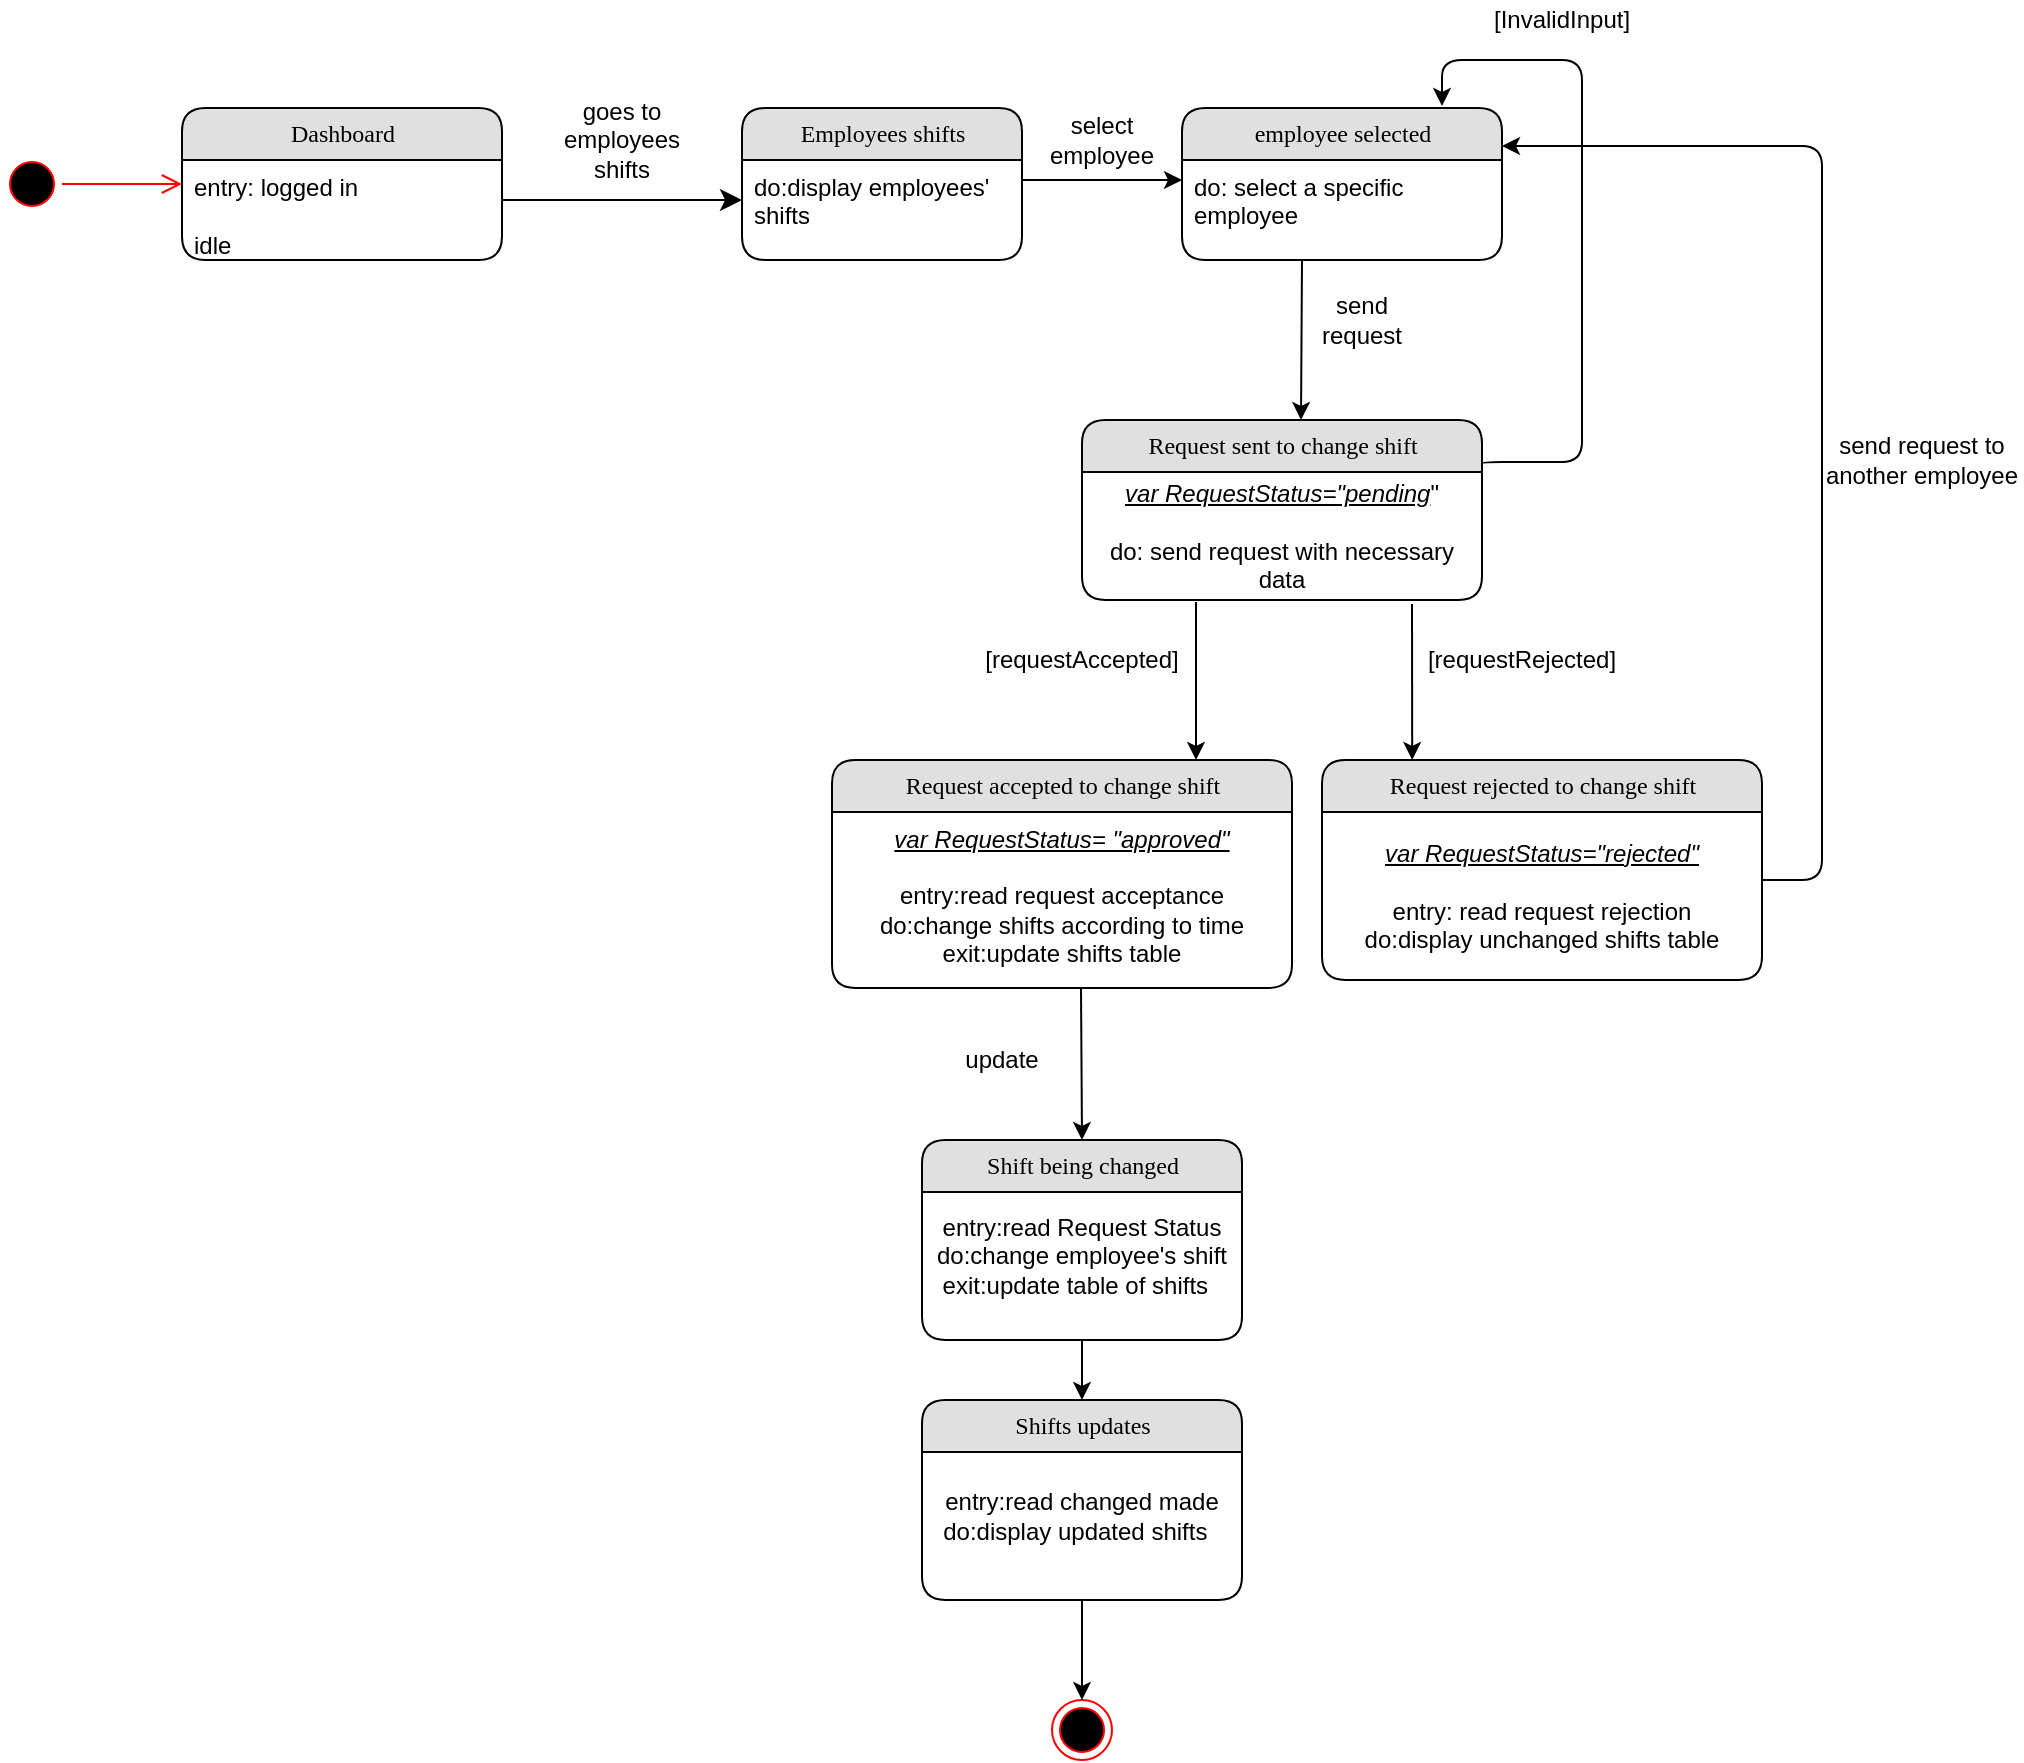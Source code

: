 <mxfile version="13.0.8" type="github">
  <diagram name="Page-1" id="b520641d-4fe3-3701-9064-5fc419738815">
    <mxGraphModel dx="946" dy="597" grid="1" gridSize="10" guides="1" tooltips="1" connect="1" arrows="1" fold="1" page="1" pageScale="1" pageWidth="1100" pageHeight="850" background="#ffffff" math="0" shadow="0">
      <root>
        <mxCell id="0" />
        <mxCell id="1" parent="0" />
        <mxCell id="21ea969265ad0168-6" value="Dashboard" style="swimlane;html=1;fontStyle=0;childLayout=stackLayout;horizontal=1;startSize=26;fillColor=#e0e0e0;horizontalStack=0;resizeParent=1;resizeLast=0;collapsible=1;marginBottom=0;swimlaneFillColor=#ffffff;align=center;rounded=1;shadow=0;comic=0;labelBackgroundColor=none;strokeWidth=1;fontFamily=Verdana;fontSize=12" parent="1" vertex="1">
          <mxGeometry x="160" y="74" width="160" height="76" as="geometry" />
        </mxCell>
        <mxCell id="21ea969265ad0168-8" value="entry: logged in&lt;br&gt;&lt;br&gt;idle" style="text;html=1;strokeColor=none;fillColor=none;spacingLeft=4;spacingRight=4;whiteSpace=wrap;overflow=hidden;rotatable=0;points=[[0,0.5],[1,0.5]];portConstraint=eastwest;" parent="21ea969265ad0168-6" vertex="1">
          <mxGeometry y="26" width="160" height="44" as="geometry" />
        </mxCell>
        <mxCell id="21ea969265ad0168-36" style="edgeStyle=orthogonalEdgeStyle;html=1;labelBackgroundColor=none;startFill=0;startSize=8;endFill=1;endSize=8;fontFamily=Verdana;fontSize=12;" parent="1" source="21ea969265ad0168-6" edge="1">
          <mxGeometry relative="1" as="geometry">
            <mxPoint x="440" y="120" as="targetPoint" />
            <Array as="points">
              <mxPoint x="240" y="140" />
            </Array>
          </mxGeometry>
        </mxCell>
        <mxCell id="rdV9_6l6kC6E4xn4P61S-1" value="goes to employees&lt;br&gt;shifts" style="text;html=1;strokeColor=none;fillColor=none;align=center;verticalAlign=middle;whiteSpace=wrap;rounded=0;" parent="1" vertex="1">
          <mxGeometry x="360" y="80" width="40" height="20" as="geometry" />
        </mxCell>
        <mxCell id="rdV9_6l6kC6E4xn4P61S-27" value="" style="ellipse;html=1;shape=startState;fillColor=#000000;strokeColor=#ff0000;" parent="1" vertex="1">
          <mxGeometry x="70" y="97" width="30" height="30" as="geometry" />
        </mxCell>
        <mxCell id="rdV9_6l6kC6E4xn4P61S-28" value="" style="edgeStyle=orthogonalEdgeStyle;html=1;verticalAlign=bottom;endArrow=open;endSize=8;strokeColor=#ff0000;" parent="1" source="rdV9_6l6kC6E4xn4P61S-27" edge="1">
          <mxGeometry relative="1" as="geometry">
            <mxPoint x="160" y="112" as="targetPoint" />
          </mxGeometry>
        </mxCell>
        <mxCell id="BLEFrle1ULVc5vWn8EwS-7" value="" style="endArrow=classic;html=1;" parent="1" edge="1">
          <mxGeometry width="50" height="50" relative="1" as="geometry">
            <mxPoint x="720" y="150" as="sourcePoint" />
            <mxPoint x="719.5" y="230" as="targetPoint" />
          </mxGeometry>
        </mxCell>
        <mxCell id="BLEFrle1ULVc5vWn8EwS-5" value="Request sent to change shift" style="swimlane;html=1;fontStyle=0;childLayout=stackLayout;horizontal=1;startSize=26;fillColor=#e0e0e0;horizontalStack=0;resizeParent=1;resizeLast=0;collapsible=1;marginBottom=0;swimlaneFillColor=#ffffff;align=center;rounded=1;shadow=0;comic=0;labelBackgroundColor=none;strokeWidth=1;fontFamily=Verdana;fontSize=12" parent="1" vertex="1">
          <mxGeometry x="610" y="230" width="200" height="90" as="geometry" />
        </mxCell>
        <mxCell id="GbTNxVCFhGUy-pYwy42I-1" value="&lt;i&gt;&lt;u&gt;var RequestStatus=&quot;pending&lt;/u&gt;&lt;/i&gt;&quot;&lt;br&gt;&lt;br&gt;do: send request with necessary data" style="text;html=1;strokeColor=none;fillColor=none;align=center;verticalAlign=middle;whiteSpace=wrap;rounded=0;" parent="BLEFrle1ULVc5vWn8EwS-5" vertex="1">
          <mxGeometry y="26" width="200" height="64" as="geometry" />
        </mxCell>
        <mxCell id="BLEFrle1ULVc5vWn8EwS-1" value="Employees shifts" style="swimlane;html=1;fontStyle=0;childLayout=stackLayout;horizontal=1;startSize=26;fillColor=#e0e0e0;horizontalStack=0;resizeParent=1;resizeLast=0;collapsible=1;marginBottom=0;swimlaneFillColor=#ffffff;align=center;rounded=1;shadow=0;comic=0;labelBackgroundColor=none;strokeWidth=1;fontFamily=Verdana;fontSize=12" parent="1" vertex="1">
          <mxGeometry x="440" y="74" width="140" height="76" as="geometry" />
        </mxCell>
        <mxCell id="BLEFrle1ULVc5vWn8EwS-2" value="do:display employees&#39; shifts" style="text;html=1;strokeColor=none;fillColor=none;spacingLeft=4;spacingRight=4;whiteSpace=wrap;overflow=hidden;rotatable=0;points=[[0,0.5],[1,0.5]];portConstraint=eastwest;" parent="BLEFrle1ULVc5vWn8EwS-1" vertex="1">
          <mxGeometry y="26" width="140" height="44" as="geometry" />
        </mxCell>
        <mxCell id="BLEFrle1ULVc5vWn8EwS-14" value="" style="endArrow=classic;html=1;" parent="1" edge="1">
          <mxGeometry width="50" height="50" relative="1" as="geometry">
            <mxPoint x="580" y="110" as="sourcePoint" />
            <mxPoint x="660" y="110" as="targetPoint" />
          </mxGeometry>
        </mxCell>
        <mxCell id="BLEFrle1ULVc5vWn8EwS-3" value="employee selected" style="swimlane;html=1;fontStyle=0;childLayout=stackLayout;horizontal=1;startSize=26;fillColor=#e0e0e0;horizontalStack=0;resizeParent=1;resizeLast=0;collapsible=1;marginBottom=0;swimlaneFillColor=#ffffff;align=center;rounded=1;shadow=0;comic=0;labelBackgroundColor=none;strokeWidth=1;fontFamily=Verdana;fontSize=12" parent="1" vertex="1">
          <mxGeometry x="660" y="74" width="160" height="76" as="geometry" />
        </mxCell>
        <mxCell id="BLEFrle1ULVc5vWn8EwS-4" value="do: select a specific employee" style="text;html=1;strokeColor=none;fillColor=none;spacingLeft=4;spacingRight=4;whiteSpace=wrap;overflow=hidden;rotatable=0;points=[[0,0.5],[1,0.5]];portConstraint=eastwest;" parent="BLEFrle1ULVc5vWn8EwS-3" vertex="1">
          <mxGeometry y="26" width="160" height="34" as="geometry" />
        </mxCell>
        <mxCell id="BLEFrle1ULVc5vWn8EwS-16" value="select employee" style="text;html=1;strokeColor=none;fillColor=none;align=center;verticalAlign=middle;whiteSpace=wrap;rounded=0;" parent="1" vertex="1">
          <mxGeometry x="600" y="80" width="40" height="20" as="geometry" />
        </mxCell>
        <mxCell id="BLEFrle1ULVc5vWn8EwS-17" value="" style="ellipse;html=1;shape=endState;fillColor=#000000;strokeColor=#ff0000;" parent="1" vertex="1">
          <mxGeometry x="595" y="870" width="30" height="30" as="geometry" />
        </mxCell>
        <mxCell id="_e-Dn9jZGVwWyQQVkrqx-1" value="" style="edgeStyle=segmentEdgeStyle;endArrow=classic;html=1;exitX=1;exitY=0.25;exitDx=0;exitDy=0;" parent="1" source="BLEFrle1ULVc5vWn8EwS-5" edge="1">
          <mxGeometry width="50" height="50" relative="1" as="geometry">
            <mxPoint x="820" y="251" as="sourcePoint" />
            <mxPoint x="790" y="73" as="targetPoint" />
            <Array as="points">
              <mxPoint x="810" y="251" />
              <mxPoint x="860" y="251" />
              <mxPoint x="860" y="50" />
              <mxPoint x="790" y="50" />
            </Array>
          </mxGeometry>
        </mxCell>
        <mxCell id="_e-Dn9jZGVwWyQQVkrqx-2" value="[InvalidInput]" style="text;html=1;strokeColor=none;fillColor=none;align=center;verticalAlign=middle;whiteSpace=wrap;rounded=0;" parent="1" vertex="1">
          <mxGeometry x="830" y="20" width="40" height="20" as="geometry" />
        </mxCell>
        <mxCell id="_e-Dn9jZGVwWyQQVkrqx-3" value="send request" style="text;html=1;strokeColor=none;fillColor=none;align=center;verticalAlign=middle;whiteSpace=wrap;rounded=0;" parent="1" vertex="1">
          <mxGeometry x="730" y="170" width="40" height="20" as="geometry" />
        </mxCell>
        <mxCell id="_e-Dn9jZGVwWyQQVkrqx-24" value="" style="endArrow=classic;html=1;entryX=0.5;entryY=0;entryDx=0;entryDy=0;" parent="1" target="BLEFrle1ULVc5vWn8EwS-17" edge="1">
          <mxGeometry width="50" height="50" relative="1" as="geometry">
            <mxPoint x="610" y="820" as="sourcePoint" />
            <mxPoint x="419.5" y="863" as="targetPoint" />
          </mxGeometry>
        </mxCell>
        <mxCell id="_e-Dn9jZGVwWyQQVkrqx-26" value="" style="endArrow=classic;html=1;exitX=0.285;exitY=1.016;exitDx=0;exitDy=0;exitPerimeter=0;" parent="1" source="GbTNxVCFhGUy-pYwy42I-1" edge="1">
          <mxGeometry width="50" height="50" relative="1" as="geometry">
            <mxPoint x="637" y="390" as="sourcePoint" />
            <mxPoint x="667" y="400" as="targetPoint" />
          </mxGeometry>
        </mxCell>
        <mxCell id="_e-Dn9jZGVwWyQQVkrqx-33" value="[requestRejected]" style="text;html=1;strokeColor=none;fillColor=none;align=center;verticalAlign=middle;whiteSpace=wrap;rounded=0;" parent="1" vertex="1">
          <mxGeometry x="810" y="340" width="40" height="20" as="geometry" />
        </mxCell>
        <mxCell id="_e-Dn9jZGVwWyQQVkrqx-34" value="[requestAccepted]" style="text;html=1;strokeColor=none;fillColor=none;align=center;verticalAlign=middle;whiteSpace=wrap;rounded=0;" parent="1" vertex="1">
          <mxGeometry x="550" y="320" width="120" height="60" as="geometry" />
        </mxCell>
        <mxCell id="xTUxHZ-oDqPKJ_Eh4UzC-3" value="" style="endArrow=classic;html=1;entryX=0.205;entryY=0;entryDx=0;entryDy=0;entryPerimeter=0;" parent="1" target="xTUxHZ-oDqPKJ_Eh4UzC-7" edge="1">
          <mxGeometry width="50" height="50" relative="1" as="geometry">
            <mxPoint x="775" y="322" as="sourcePoint" />
            <mxPoint x="759" y="380" as="targetPoint" />
          </mxGeometry>
        </mxCell>
        <mxCell id="xTUxHZ-oDqPKJ_Eh4UzC-9" value="" style="endArrow=classic;html=1;entryX=0.5;entryY=0;entryDx=0;entryDy=0;" parent="1" target="xTUxHZ-oDqPKJ_Eh4UzC-10" edge="1">
          <mxGeometry width="50" height="50" relative="1" as="geometry">
            <mxPoint x="609.5" y="514" as="sourcePoint" />
            <mxPoint x="609" y="584" as="targetPoint" />
          </mxGeometry>
        </mxCell>
        <mxCell id="xTUxHZ-oDqPKJ_Eh4UzC-23" value="send request to another employee" style="text;html=1;strokeColor=none;fillColor=none;align=center;verticalAlign=middle;whiteSpace=wrap;rounded=0;" parent="1" vertex="1">
          <mxGeometry x="980" y="240" width="100" height="20" as="geometry" />
        </mxCell>
        <mxCell id="xTUxHZ-oDqPKJ_Eh4UzC-24" value="update" style="text;html=1;strokeColor=none;fillColor=none;align=center;verticalAlign=middle;whiteSpace=wrap;rounded=0;" parent="1" vertex="1">
          <mxGeometry x="550" y="540" width="40" height="20" as="geometry" />
        </mxCell>
        <mxCell id="BLEFrle1ULVc5vWn8EwS-18" value="Request accepted to change shift" style="swimlane;html=1;fontStyle=0;childLayout=stackLayout;horizontal=1;startSize=26;fillColor=#e0e0e0;horizontalStack=0;resizeParent=1;resizeLast=0;collapsible=1;marginBottom=0;swimlaneFillColor=#ffffff;align=center;rounded=1;shadow=0;comic=0;labelBackgroundColor=none;strokeWidth=1;fontFamily=Verdana;fontSize=12" parent="1" vertex="1">
          <mxGeometry x="485" y="400" width="230" height="114" as="geometry" />
        </mxCell>
        <mxCell id="2cfO8YTzdwCPnUAsAqQh-7" value="&lt;i&gt;&lt;u&gt;var RequestStatus= &quot;approved&quot;&lt;/u&gt;&lt;/i&gt;&lt;br&gt;&lt;br&gt;entry:read request acceptance&lt;br&gt;do:change shifts according to time&lt;br&gt;exit:update shifts table" style="text;html=1;strokeColor=none;fillColor=none;align=center;verticalAlign=middle;whiteSpace=wrap;rounded=0;" parent="BLEFrle1ULVc5vWn8EwS-18" vertex="1">
          <mxGeometry y="26" width="230" height="84" as="geometry" />
        </mxCell>
        <mxCell id="xTUxHZ-oDqPKJ_Eh4UzC-7" value="Request rejected to change shift" style="swimlane;html=1;fontStyle=0;childLayout=stackLayout;horizontal=1;startSize=26;fillColor=#e0e0e0;horizontalStack=0;resizeParent=1;resizeLast=0;collapsible=1;marginBottom=0;swimlaneFillColor=#ffffff;align=center;rounded=1;shadow=0;comic=0;labelBackgroundColor=none;strokeWidth=1;fontFamily=Verdana;fontSize=12" parent="1" vertex="1">
          <mxGeometry x="730" y="400" width="220" height="110" as="geometry" />
        </mxCell>
        <mxCell id="xTUxHZ-oDqPKJ_Eh4UzC-8" value="&lt;i&gt;&lt;u&gt;var RequestStatus=&quot;rejected&quot;&lt;/u&gt;&lt;/i&gt;&lt;br&gt;&lt;br&gt;entry: read request rejection&lt;br&gt;do:display unchanged shifts table" style="text;html=1;strokeColor=none;fillColor=none;align=center;verticalAlign=middle;whiteSpace=wrap;rounded=0;" parent="xTUxHZ-oDqPKJ_Eh4UzC-7" vertex="1">
          <mxGeometry y="26" width="220" height="84" as="geometry" />
        </mxCell>
        <mxCell id="xTUxHZ-oDqPKJ_Eh4UzC-10" value="Shift being changed" style="swimlane;html=1;fontStyle=0;childLayout=stackLayout;horizontal=1;startSize=26;fillColor=#e0e0e0;horizontalStack=0;resizeParent=1;resizeLast=0;collapsible=1;marginBottom=0;swimlaneFillColor=#ffffff;align=center;rounded=1;shadow=0;comic=0;labelBackgroundColor=none;strokeWidth=1;fontFamily=Verdana;fontSize=12" parent="1" vertex="1">
          <mxGeometry x="530" y="590" width="160" height="100" as="geometry" />
        </mxCell>
        <mxCell id="xTUxHZ-oDqPKJ_Eh4UzC-11" value="entry:read Request Status&lt;br&gt;do:change employee&#39;s shift&lt;br&gt;exit:update table of shifts&amp;nbsp;&amp;nbsp;" style="text;html=1;strokeColor=none;fillColor=none;align=center;verticalAlign=middle;whiteSpace=wrap;rounded=0;" parent="xTUxHZ-oDqPKJ_Eh4UzC-10" vertex="1">
          <mxGeometry y="26" width="160" height="64" as="geometry" />
        </mxCell>
        <mxCell id="GbTNxVCFhGUy-pYwy42I-5" value="" style="endArrow=classic;html=1;entryX=1;entryY=0.25;entryDx=0;entryDy=0;" parent="1" target="BLEFrle1ULVc5vWn8EwS-3" edge="1">
          <mxGeometry width="50" height="50" relative="1" as="geometry">
            <mxPoint x="950" y="460" as="sourcePoint" />
            <mxPoint x="920" y="100" as="targetPoint" />
            <Array as="points">
              <mxPoint x="980" y="460" />
              <mxPoint x="980" y="270" />
              <mxPoint x="980" y="93" />
            </Array>
          </mxGeometry>
        </mxCell>
        <mxCell id="GbTNxVCFhGUy-pYwy42I-6" value="Shifts updates" style="swimlane;html=1;fontStyle=0;childLayout=stackLayout;horizontal=1;startSize=26;fillColor=#e0e0e0;horizontalStack=0;resizeParent=1;resizeLast=0;collapsible=1;marginBottom=0;swimlaneFillColor=#ffffff;align=center;rounded=1;shadow=0;comic=0;labelBackgroundColor=none;strokeWidth=1;fontFamily=Verdana;fontSize=12" parent="1" vertex="1">
          <mxGeometry x="530" y="720" width="160" height="100" as="geometry" />
        </mxCell>
        <mxCell id="GbTNxVCFhGUy-pYwy42I-7" value="entry:read changed made&lt;br&gt;do:display updated shifts&amp;nbsp;&amp;nbsp;" style="text;html=1;strokeColor=none;fillColor=none;align=center;verticalAlign=middle;whiteSpace=wrap;rounded=0;" parent="GbTNxVCFhGUy-pYwy42I-6" vertex="1">
          <mxGeometry y="26" width="160" height="64" as="geometry" />
        </mxCell>
        <mxCell id="GbTNxVCFhGUy-pYwy42I-8" value="" style="endArrow=classic;html=1;" parent="1" edge="1">
          <mxGeometry width="50" height="50" relative="1" as="geometry">
            <mxPoint x="610" y="690" as="sourcePoint" />
            <mxPoint x="610" y="720" as="targetPoint" />
          </mxGeometry>
        </mxCell>
      </root>
    </mxGraphModel>
  </diagram>
</mxfile>
